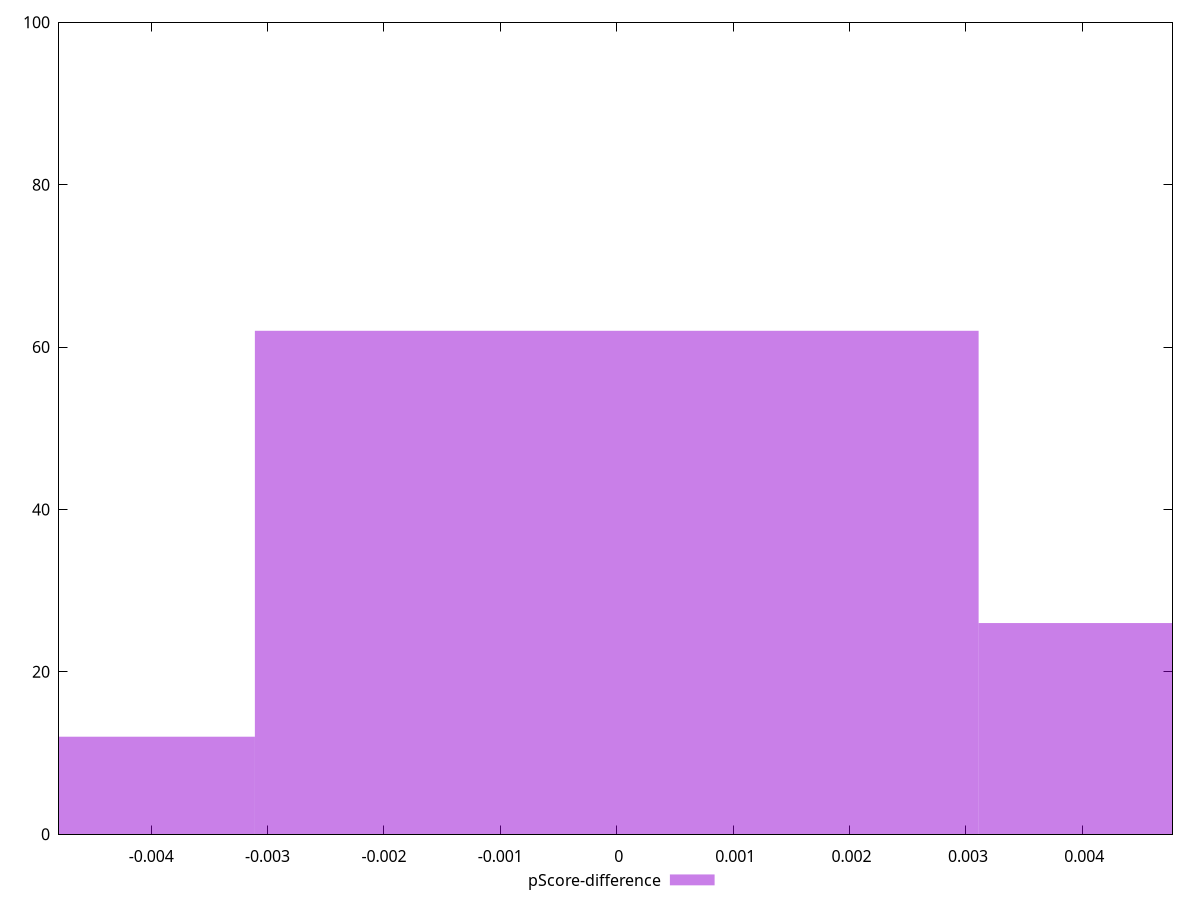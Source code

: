 reset

$pScoreDifference <<EOF
0.006217548719129891 26
0 62
-0.006217548719129891 12
EOF

set key outside below
set boxwidth 0.006217548719129891
set xrange [-0.004791480141706786:0.00477429282762562]
set yrange [0:100]
set trange [0:100]
set style fill transparent solid 0.5 noborder
set terminal svg size 640, 490 enhanced background rgb 'white'
set output "report_00017_2021-02-10T15-08-03.406Z/interactive/samples/pages+cached/pScore-difference/histogram.svg"

plot $pScoreDifference title "pScore-difference" with boxes

reset
